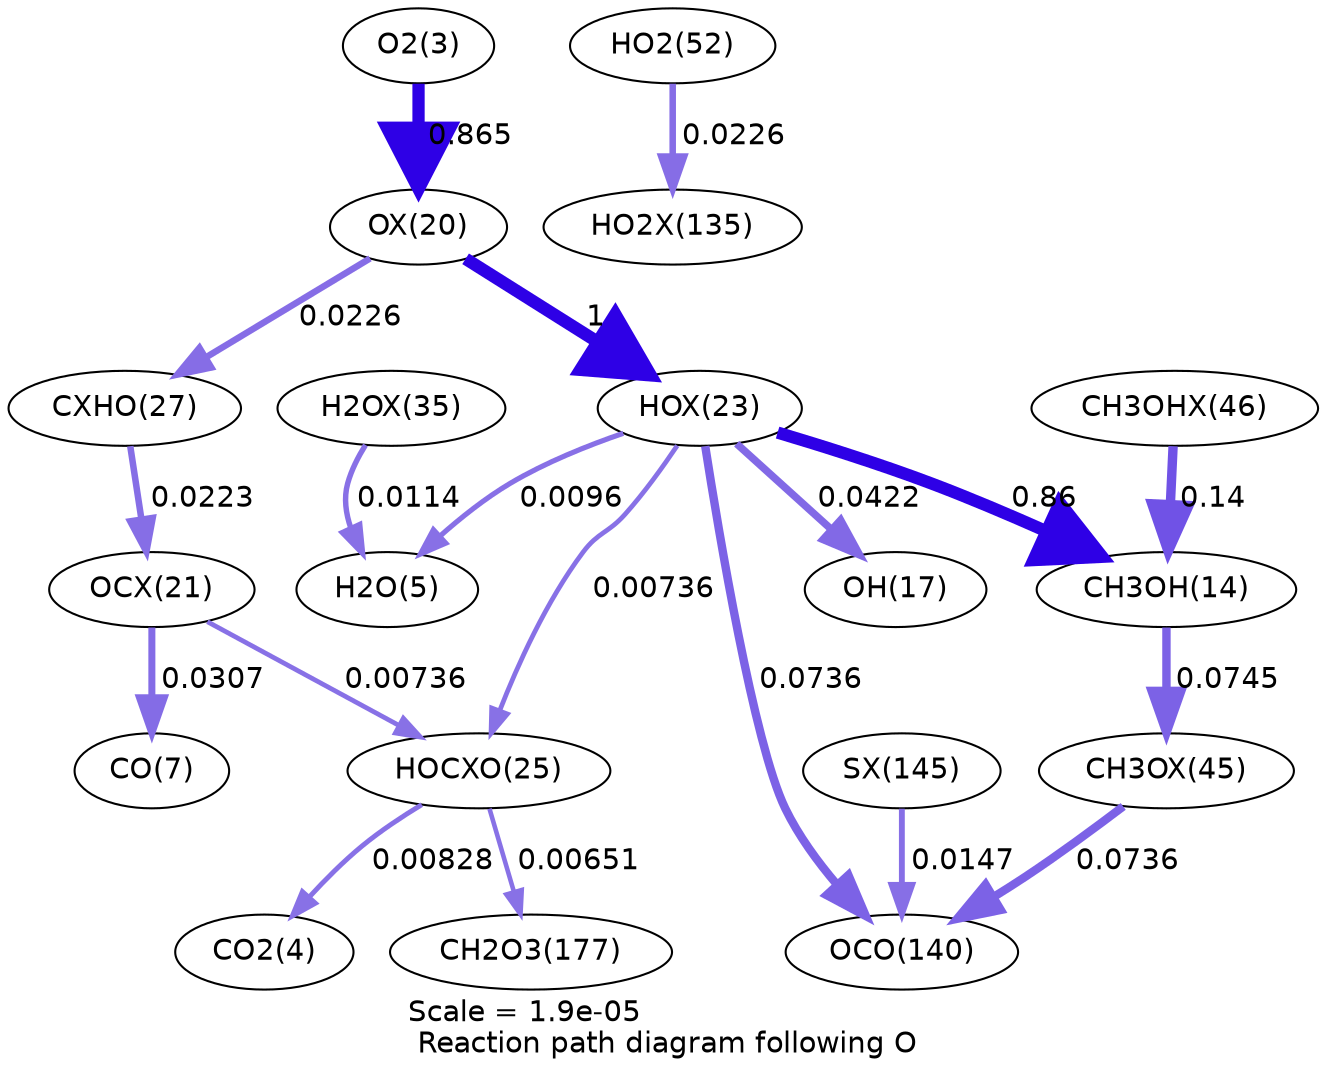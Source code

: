 digraph reaction_paths {
center=1;
s5 -> s33[fontname="Helvetica", penwidth=5.89, arrowsize=2.95, color="0.7, 1.36, 0.9"
, label=" 0.865"];
s33 -> s36[fontname="Helvetica", penwidth=6, arrowsize=3, color="0.7, 1.5, 0.9"
, label=" 1"];
s33 -> s39[fontname="Helvetica", penwidth=3.14, arrowsize=1.57, color="0.7, 0.523, 0.9"
, label=" 0.0226"];
s36 -> s16[fontname="Helvetica", penwidth=5.89, arrowsize=2.94, color="0.7, 1.36, 0.9"
, label=" 0.86"];
s36 -> s19[fontname="Helvetica", penwidth=3.61, arrowsize=1.8, color="0.7, 0.542, 0.9"
, label=" 0.0422"];
s36 -> s7[fontname="Helvetica", penwidth=2.49, arrowsize=1.25, color="0.7, 0.51, 0.9"
, label=" 0.0096"];
s36 -> s25[fontname="Helvetica", penwidth=4.03, arrowsize=2.02, color="0.7, 0.574, 0.9"
, label=" 0.0736"];
s36 -> s37[fontname="Helvetica", penwidth=2.29, arrowsize=1.15, color="0.7, 0.507, 0.9"
, label=" 0.00736"];
s49 -> s16[fontname="Helvetica", penwidth=4.52, arrowsize=2.26, color="0.7, 0.64, 0.9"
, label=" 0.14"];
s16 -> s48[fontname="Helvetica", penwidth=4.04, arrowsize=2.02, color="0.7, 0.574, 0.9"
, label=" 0.0745"];
s42 -> s7[fontname="Helvetica", penwidth=2.62, arrowsize=1.31, color="0.7, 0.511, 0.9"
, label=" 0.0114"];
s48 -> s25[fontname="Helvetica", penwidth=4.03, arrowsize=2.02, color="0.7, 0.574, 0.9"
, label=" 0.0736"];
s55 -> s25[fontname="Helvetica", penwidth=2.82, arrowsize=1.41, color="0.7, 0.515, 0.9"
, label=" 0.0147"];
s21 -> s51[fontname="Helvetica", penwidth=3.14, arrowsize=1.57, color="0.7, 0.523, 0.9"
, label=" 0.0226"];
s39 -> s34[fontname="Helvetica", penwidth=3.13, arrowsize=1.56, color="0.7, 0.522, 0.9"
, label=" 0.0223"];
s34 -> s9[fontname="Helvetica", penwidth=3.37, arrowsize=1.69, color="0.7, 0.531, 0.9"
, label=" 0.0307"];
s34 -> s37[fontname="Helvetica", penwidth=2.29, arrowsize=1.15, color="0.7, 0.507, 0.9"
, label=" 0.00736"];
s37 -> s6[fontname="Helvetica", penwidth=2.38, arrowsize=1.19, color="0.7, 0.508, 0.9"
, label=" 0.00828"];
s37 -> s30[fontname="Helvetica", penwidth=2.2, arrowsize=1.1, color="0.7, 0.507, 0.9"
, label=" 0.00651"];
s5 [ fontname="Helvetica", label="O2(3)"];
s6 [ fontname="Helvetica", label="CO2(4)"];
s7 [ fontname="Helvetica", label="H2O(5)"];
s9 [ fontname="Helvetica", label="CO(7)"];
s16 [ fontname="Helvetica", label="CH3OH(14)"];
s19 [ fontname="Helvetica", label="OH(17)"];
s21 [ fontname="Helvetica", label="HO2(52)"];
s25 [ fontname="Helvetica", label="OCO(140)"];
s30 [ fontname="Helvetica", label="CH2O3(177)"];
s33 [ fontname="Helvetica", label="OX(20)"];
s34 [ fontname="Helvetica", label="OCX(21)"];
s36 [ fontname="Helvetica", label="HOX(23)"];
s37 [ fontname="Helvetica", label="HOCXO(25)"];
s39 [ fontname="Helvetica", label="CXHO(27)"];
s42 [ fontname="Helvetica", label="H2OX(35)"];
s48 [ fontname="Helvetica", label="CH3OX(45)"];
s49 [ fontname="Helvetica", label="CH3OHX(46)"];
s51 [ fontname="Helvetica", label="HO2X(135)"];
s55 [ fontname="Helvetica", label="SX(145)"];
 label = "Scale = 1.9e-05\l Reaction path diagram following O";
 fontname = "Helvetica";
}
